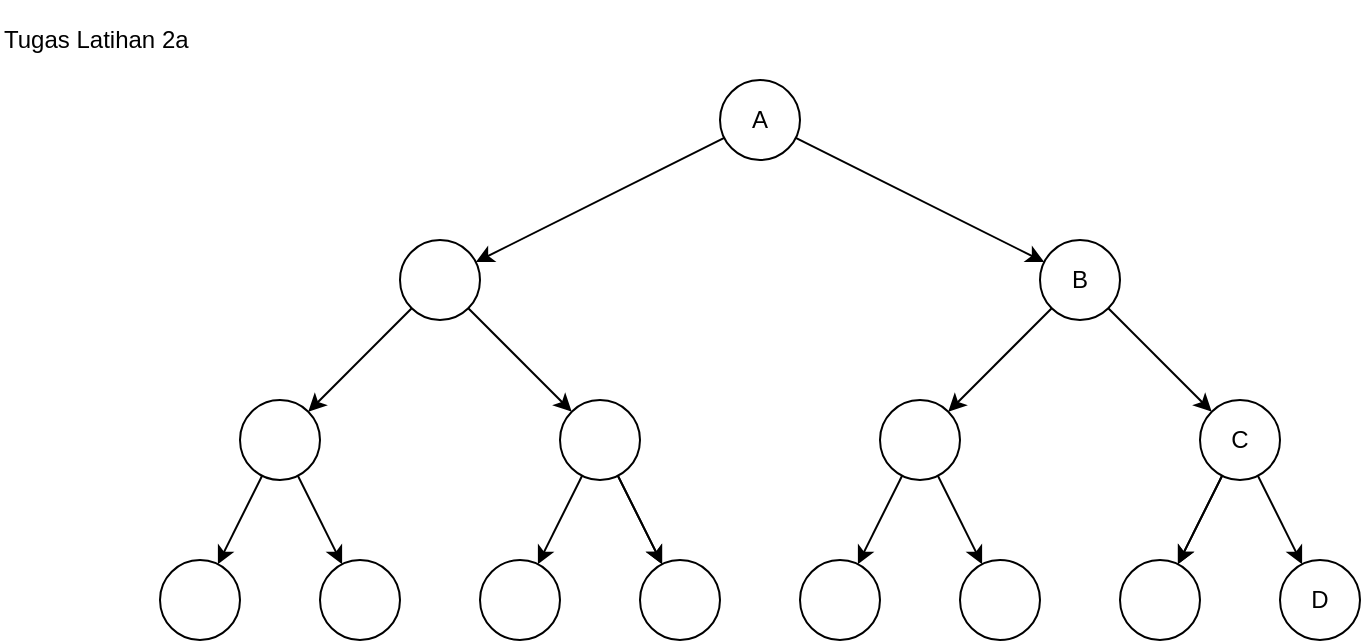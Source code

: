 <mxfile>
    <diagram id="pThyF8qSbvVTrlQY5Cpc" name="Page-1">
        <mxGraphModel dx="1386" dy="779" grid="1" gridSize="10" guides="1" tooltips="1" connect="1" arrows="1" fold="1" page="1" pageScale="1" pageWidth="850" pageHeight="1100" math="0" shadow="0">
            <root>
                <mxCell id="0"/>
                <mxCell id="1" parent="0"/>
                <mxCell id="3" value="Tugas Latihan 2a" style="text;strokeColor=none;align=left;fillColor=none;html=1;verticalAlign=middle;whiteSpace=wrap;rounded=0;" parent="1" vertex="1">
                    <mxGeometry x="40" y="40" width="140" height="40" as="geometry"/>
                </mxCell>
                <mxCell id="141" value="" style="edgeStyle=none;html=1;" edge="1" parent="1" source="139" target="140">
                    <mxGeometry relative="1" as="geometry"/>
                </mxCell>
                <mxCell id="143" value="" style="edgeStyle=none;html=1;" edge="1" parent="1" source="139" target="142">
                    <mxGeometry relative="1" as="geometry"/>
                </mxCell>
                <mxCell id="139" value="A" style="ellipse;whiteSpace=wrap;html=1;aspect=fixed;" vertex="1" parent="1">
                    <mxGeometry x="400" y="80" width="40" height="40" as="geometry"/>
                </mxCell>
                <mxCell id="145" value="" style="edgeStyle=none;html=1;" edge="1" parent="1" source="140" target="144">
                    <mxGeometry relative="1" as="geometry"/>
                </mxCell>
                <mxCell id="147" value="" style="edgeStyle=none;html=1;" edge="1" parent="1" source="140" target="146">
                    <mxGeometry relative="1" as="geometry"/>
                </mxCell>
                <mxCell id="140" value="" style="ellipse;whiteSpace=wrap;html=1;aspect=fixed;" vertex="1" parent="1">
                    <mxGeometry x="240" y="160" width="40" height="40" as="geometry"/>
                </mxCell>
                <mxCell id="149" value="" style="edgeStyle=none;html=1;" edge="1" parent="1" source="142" target="148">
                    <mxGeometry relative="1" as="geometry"/>
                </mxCell>
                <mxCell id="151" value="" style="edgeStyle=none;html=1;" edge="1" parent="1" source="142" target="150">
                    <mxGeometry relative="1" as="geometry"/>
                </mxCell>
                <mxCell id="142" value="B" style="ellipse;whiteSpace=wrap;html=1;aspect=fixed;" vertex="1" parent="1">
                    <mxGeometry x="560" y="160" width="40" height="40" as="geometry"/>
                </mxCell>
                <mxCell id="185" value="" style="edgeStyle=none;html=1;" edge="1" parent="1" source="144" target="184">
                    <mxGeometry relative="1" as="geometry"/>
                </mxCell>
                <mxCell id="187" value="" style="edgeStyle=none;html=1;" edge="1" parent="1" source="144" target="186">
                    <mxGeometry relative="1" as="geometry"/>
                </mxCell>
                <mxCell id="144" value="" style="ellipse;whiteSpace=wrap;html=1;aspect=fixed;" vertex="1" parent="1">
                    <mxGeometry x="160" y="240" width="40" height="40" as="geometry"/>
                </mxCell>
                <mxCell id="179" value="" style="edgeStyle=none;html=1;" edge="1" parent="1" source="146" target="178">
                    <mxGeometry relative="1" as="geometry"/>
                </mxCell>
                <mxCell id="180" value="" style="edgeStyle=none;html=1;" edge="1" parent="1" source="146" target="178">
                    <mxGeometry relative="1" as="geometry"/>
                </mxCell>
                <mxCell id="183" value="" style="edgeStyle=none;html=1;" edge="1" parent="1" source="146" target="182">
                    <mxGeometry relative="1" as="geometry"/>
                </mxCell>
                <mxCell id="146" value="" style="ellipse;whiteSpace=wrap;html=1;aspect=fixed;" vertex="1" parent="1">
                    <mxGeometry x="320" y="240" width="40" height="40" as="geometry"/>
                </mxCell>
                <mxCell id="189" value="" style="edgeStyle=none;html=1;" edge="1" parent="1" source="148" target="188">
                    <mxGeometry relative="1" as="geometry"/>
                </mxCell>
                <mxCell id="191" value="" style="edgeStyle=none;html=1;" edge="1" parent="1" source="148" target="190">
                    <mxGeometry relative="1" as="geometry"/>
                </mxCell>
                <mxCell id="148" value="" style="ellipse;whiteSpace=wrap;html=1;aspect=fixed;" vertex="1" parent="1">
                    <mxGeometry x="480" y="240" width="40" height="40" as="geometry"/>
                </mxCell>
                <mxCell id="153" value="" style="edgeStyle=none;html=1;" edge="1" parent="1" source="150" target="152">
                    <mxGeometry relative="1" as="geometry"/>
                </mxCell>
                <mxCell id="154" value="" style="edgeStyle=none;html=1;" edge="1" parent="1" source="150" target="152">
                    <mxGeometry relative="1" as="geometry"/>
                </mxCell>
                <mxCell id="157" value="" style="edgeStyle=none;html=1;" edge="1" parent="1" source="150" target="156">
                    <mxGeometry relative="1" as="geometry"/>
                </mxCell>
                <mxCell id="150" value="C" style="ellipse;whiteSpace=wrap;html=1;aspect=fixed;" vertex="1" parent="1">
                    <mxGeometry x="640" y="240" width="40" height="40" as="geometry"/>
                </mxCell>
                <mxCell id="152" value="" style="ellipse;whiteSpace=wrap;html=1;aspect=fixed;" vertex="1" parent="1">
                    <mxGeometry x="600" y="320" width="40" height="40" as="geometry"/>
                </mxCell>
                <mxCell id="156" value="D" style="ellipse;whiteSpace=wrap;html=1;aspect=fixed;" vertex="1" parent="1">
                    <mxGeometry x="680" y="320" width="40" height="40" as="geometry"/>
                </mxCell>
                <mxCell id="178" value="" style="ellipse;whiteSpace=wrap;html=1;aspect=fixed;" vertex="1" parent="1">
                    <mxGeometry x="360" y="320" width="40" height="40" as="geometry"/>
                </mxCell>
                <mxCell id="182" value="" style="ellipse;whiteSpace=wrap;html=1;aspect=fixed;" vertex="1" parent="1">
                    <mxGeometry x="280" y="320" width="40" height="40" as="geometry"/>
                </mxCell>
                <mxCell id="184" value="" style="ellipse;whiteSpace=wrap;html=1;aspect=fixed;" vertex="1" parent="1">
                    <mxGeometry x="120" y="320" width="40" height="40" as="geometry"/>
                </mxCell>
                <mxCell id="186" value="" style="ellipse;whiteSpace=wrap;html=1;aspect=fixed;" vertex="1" parent="1">
                    <mxGeometry x="200" y="320" width="40" height="40" as="geometry"/>
                </mxCell>
                <mxCell id="188" value="" style="ellipse;whiteSpace=wrap;html=1;aspect=fixed;" vertex="1" parent="1">
                    <mxGeometry x="440" y="320" width="40" height="40" as="geometry"/>
                </mxCell>
                <mxCell id="190" value="" style="ellipse;whiteSpace=wrap;html=1;aspect=fixed;" vertex="1" parent="1">
                    <mxGeometry x="520" y="320" width="40" height="40" as="geometry"/>
                </mxCell>
            </root>
        </mxGraphModel>
    </diagram>
</mxfile>